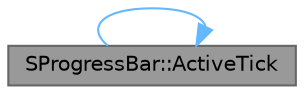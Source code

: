 digraph "SProgressBar::ActiveTick"
{
 // INTERACTIVE_SVG=YES
 // LATEX_PDF_SIZE
  bgcolor="transparent";
  edge [fontname=Helvetica,fontsize=10,labelfontname=Helvetica,labelfontsize=10];
  node [fontname=Helvetica,fontsize=10,shape=box,height=0.2,width=0.4];
  rankdir="LR";
  Node1 [id="Node000001",label="SProgressBar::ActiveTick",height=0.2,width=0.4,color="gray40", fillcolor="grey60", style="filled", fontcolor="black",tooltip="Widgets active tick."];
  Node1 -> Node1 [id="edge1_Node000001_Node000001",color="steelblue1",style="solid",tooltip=" "];
}
